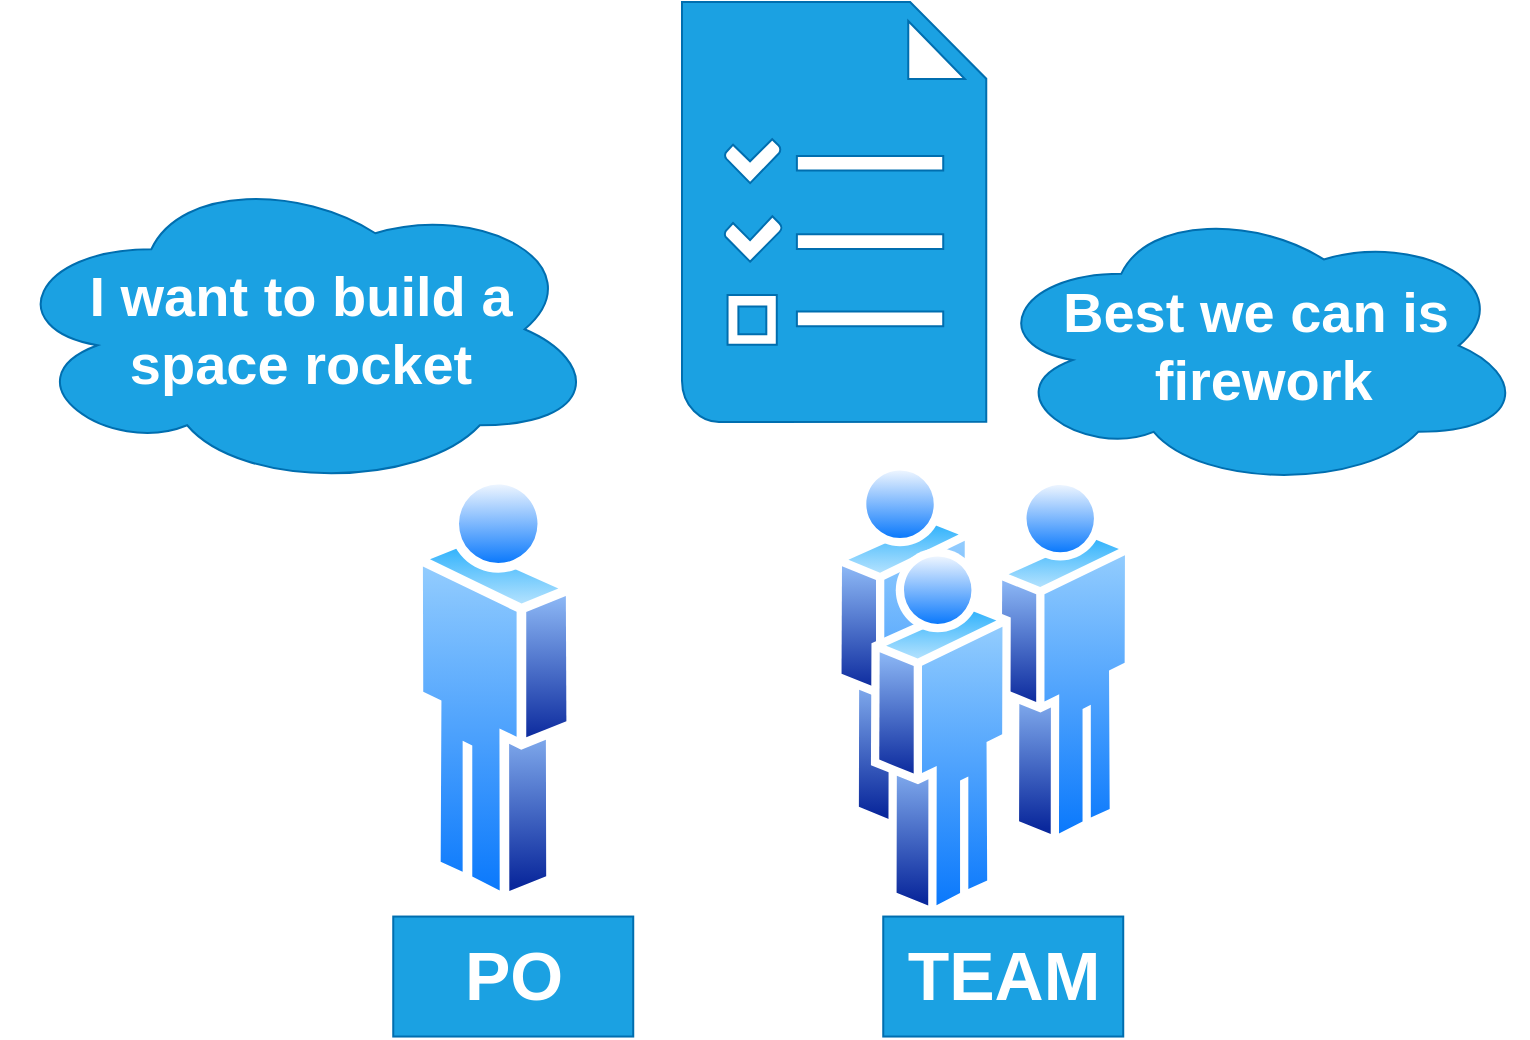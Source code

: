 <mxfile version="20.3.0" type="device"><diagram id="U1wsS4tHhJqUItrvk2-G" name="Page-1"><mxGraphModel dx="2062" dy="1217" grid="1" gridSize="10" guides="1" tooltips="1" connect="1" arrows="1" fold="1" page="1" pageScale="1" pageWidth="850" pageHeight="1100" math="0" shadow="0"><root><mxCell id="0"/><mxCell id="1" parent="0"/><mxCell id="gctlm7JTC6EyWajKSOTs-1" value="" style="aspect=fixed;perimeter=ellipsePerimeter;html=1;align=center;shadow=0;dashed=0;spacingTop=3;image;image=img/lib/active_directory/users.svg;imageBorder=none;direction=east;flipH=1;" parent="1" vertex="1"><mxGeometry x="495.62" y="540" width="150" height="227.27" as="geometry"/></mxCell><mxCell id="gctlm7JTC6EyWajKSOTs-3" value="" style="shadow=0;dashed=0;html=1;strokeColor=#006EAF;fillColor=#1ba1e2;labelPosition=center;verticalLabelPosition=bottom;verticalAlign=top;align=center;outlineConnect=0;shape=mxgraph.veeam.tasks;fontColor=#ffffff;" parent="1" vertex="1"><mxGeometry x="420" y="310" width="152.13" height="210" as="geometry"/></mxCell><mxCell id="gctlm7JTC6EyWajKSOTs-5" value="&lt;span style=&quot;font-size: 28px;&quot;&gt;&lt;b&gt;I want to build a space rocket&lt;/b&gt;&lt;/span&gt;" style="ellipse;shape=cloud;whiteSpace=wrap;html=1;fillColor=#1ba1e2;strokeColor=#006EAF;fontColor=#ffffff;" parent="1" vertex="1"><mxGeometry x="80" y="393.63" width="298.64" height="160" as="geometry"/></mxCell><mxCell id="Py6qexLwe_z4XVSWlSqv-1" value="" style="aspect=fixed;perimeter=ellipsePerimeter;html=1;align=center;shadow=0;dashed=0;spacingTop=3;image;image=img/lib/active_directory/user.svg;" vertex="1" parent="1"><mxGeometry x="285.62" y="543.63" width="81.4" height="220" as="geometry"/></mxCell><mxCell id="Py6qexLwe_z4XVSWlSqv-5" value="PO" style="rounded=0;whiteSpace=wrap;html=1;fillColor=#1ba1e2;fontColor=#ffffff;strokeColor=#006EAF;fontSize=34;fontStyle=1" vertex="1" parent="1"><mxGeometry x="275.62" y="767.27" width="120" height="60" as="geometry"/></mxCell><mxCell id="Py6qexLwe_z4XVSWlSqv-6" value="TEAM" style="rounded=0;whiteSpace=wrap;html=1;fillColor=#1ba1e2;fontColor=#ffffff;strokeColor=#006EAF;fontSize=34;fontStyle=1" vertex="1" parent="1"><mxGeometry x="520.62" y="767.27" width="120" height="60" as="geometry"/></mxCell><mxCell id="Py6qexLwe_z4XVSWlSqv-7" value="&lt;span style=&quot;font-size: 28px;&quot;&gt;&lt;b&gt;Best we can is&lt;br&gt;&amp;nbsp;firework&lt;/b&gt;&lt;/span&gt;" style="ellipse;shape=cloud;whiteSpace=wrap;html=1;fillColor=#1ba1e2;strokeColor=#006EAF;fontColor=#ffffff;" vertex="1" parent="1"><mxGeometry x="572.13" y="410" width="270" height="143.63" as="geometry"/></mxCell></root></mxGraphModel></diagram></mxfile>